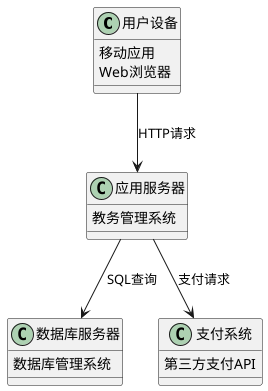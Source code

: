 @startuml
!define Rectangle class

Rectangle 用户设备 {
  移动应用
  Web浏览器
}

Rectangle 应用服务器 {
  教务管理系统
}

Rectangle 数据库服务器 {
  数据库管理系统
}

Rectangle 支付系统 {
  第三方支付API
}

用户设备 --> 应用服务器 : HTTP请求
应用服务器 --> 数据库服务器 : SQL查询
应用服务器 --> 支付系统 : 支付请求

@enduml